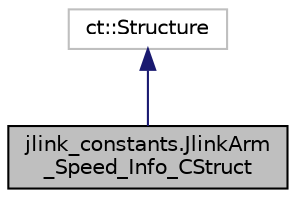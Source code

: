digraph "jlink_constants.JlinkArm_Speed_Info_CStruct"
{
 // LATEX_PDF_SIZE
  edge [fontname="Helvetica",fontsize="10",labelfontname="Helvetica",labelfontsize="10"];
  node [fontname="Helvetica",fontsize="10",shape=record];
  Node1 [label="jlink_constants.JlinkArm\l_Speed_Info_CStruct",height=0.2,width=0.4,color="black", fillcolor="grey75", style="filled", fontcolor="black",tooltip=" "];
  Node2 -> Node1 [dir="back",color="midnightblue",fontsize="10",style="solid",fontname="Helvetica"];
  Node2 [label="ct::Structure",height=0.2,width=0.4,color="grey75", fillcolor="white", style="filled",tooltip=" "];
}
